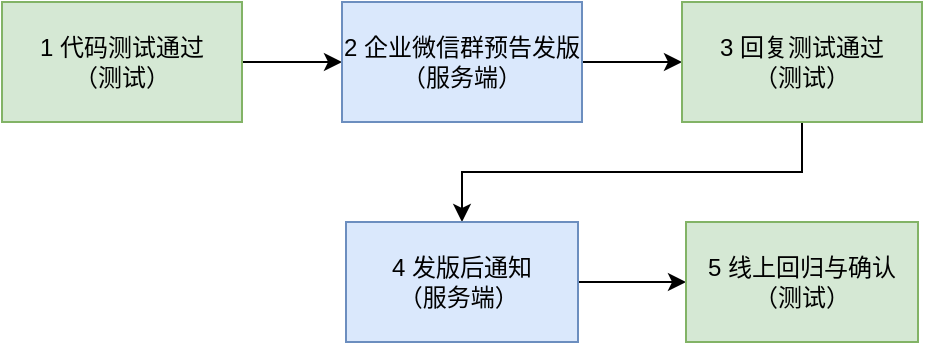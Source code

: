 <mxfile version="13.3.0" type="github">
  <diagram id="ZSJdTCFfF0_b-_PigJ5P" name="Page-1">
    <mxGraphModel dx="815" dy="461" grid="1" gridSize="10" guides="1" tooltips="1" connect="1" arrows="1" fold="1" page="1" pageScale="1" pageWidth="827" pageHeight="1169" math="0" shadow="0">
      <root>
        <mxCell id="0" />
        <mxCell id="1" parent="0" />
        <mxCell id="oIJ5VSYgp6g3CNGTtO5o-3" value="" style="edgeStyle=orthogonalEdgeStyle;rounded=0;orthogonalLoop=1;jettySize=auto;html=1;" edge="1" parent="1" source="oIJ5VSYgp6g3CNGTtO5o-1" target="oIJ5VSYgp6g3CNGTtO5o-2">
          <mxGeometry relative="1" as="geometry" />
        </mxCell>
        <mxCell id="oIJ5VSYgp6g3CNGTtO5o-1" value="1 代码测试通过&lt;br&gt;（测试）" style="rounded=0;whiteSpace=wrap;html=1;fillColor=#d5e8d4;strokeColor=#82b366;" vertex="1" parent="1">
          <mxGeometry x="130" y="260" width="120" height="60" as="geometry" />
        </mxCell>
        <mxCell id="oIJ5VSYgp6g3CNGTtO5o-7" value="" style="edgeStyle=orthogonalEdgeStyle;rounded=0;orthogonalLoop=1;jettySize=auto;html=1;" edge="1" parent="1" source="oIJ5VSYgp6g3CNGTtO5o-2" target="oIJ5VSYgp6g3CNGTtO5o-6">
          <mxGeometry relative="1" as="geometry" />
        </mxCell>
        <mxCell id="oIJ5VSYgp6g3CNGTtO5o-2" value="2 企业微信群预告发版&lt;br&gt;（服务端）" style="rounded=0;whiteSpace=wrap;html=1;fillColor=#dae8fc;strokeColor=#6c8ebf;" vertex="1" parent="1">
          <mxGeometry x="300" y="260" width="120" height="60" as="geometry" />
        </mxCell>
        <mxCell id="oIJ5VSYgp6g3CNGTtO5o-11" style="edgeStyle=orthogonalEdgeStyle;rounded=0;orthogonalLoop=1;jettySize=auto;html=1;exitX=0.5;exitY=1;exitDx=0;exitDy=0;" edge="1" parent="1" source="oIJ5VSYgp6g3CNGTtO5o-6" target="oIJ5VSYgp6g3CNGTtO5o-8">
          <mxGeometry relative="1" as="geometry">
            <mxPoint x="510" y="440" as="targetPoint" />
          </mxGeometry>
        </mxCell>
        <mxCell id="oIJ5VSYgp6g3CNGTtO5o-6" value="3 回复测试通过&lt;br&gt;（测试）" style="rounded=0;whiteSpace=wrap;html=1;fillColor=#d5e8d4;strokeColor=#82b366;" vertex="1" parent="1">
          <mxGeometry x="470" y="260" width="120" height="60" as="geometry" />
        </mxCell>
        <mxCell id="oIJ5VSYgp6g3CNGTtO5o-13" value="" style="edgeStyle=orthogonalEdgeStyle;rounded=0;orthogonalLoop=1;jettySize=auto;html=1;" edge="1" parent="1" source="oIJ5VSYgp6g3CNGTtO5o-8" target="oIJ5VSYgp6g3CNGTtO5o-12">
          <mxGeometry relative="1" as="geometry" />
        </mxCell>
        <mxCell id="oIJ5VSYgp6g3CNGTtO5o-8" value="4 发版后通知&lt;br&gt;（服务端）&amp;nbsp;" style="rounded=0;whiteSpace=wrap;html=1;fillColor=#dae8fc;strokeColor=#6c8ebf;" vertex="1" parent="1">
          <mxGeometry x="302" y="370" width="116" height="60" as="geometry" />
        </mxCell>
        <mxCell id="oIJ5VSYgp6g3CNGTtO5o-12" value="5 线上回归与确认&lt;br&gt;（测试）" style="rounded=0;whiteSpace=wrap;html=1;fillColor=#d5e8d4;strokeColor=#82b366;" vertex="1" parent="1">
          <mxGeometry x="472" y="370" width="116" height="60" as="geometry" />
        </mxCell>
      </root>
    </mxGraphModel>
  </diagram>
</mxfile>
